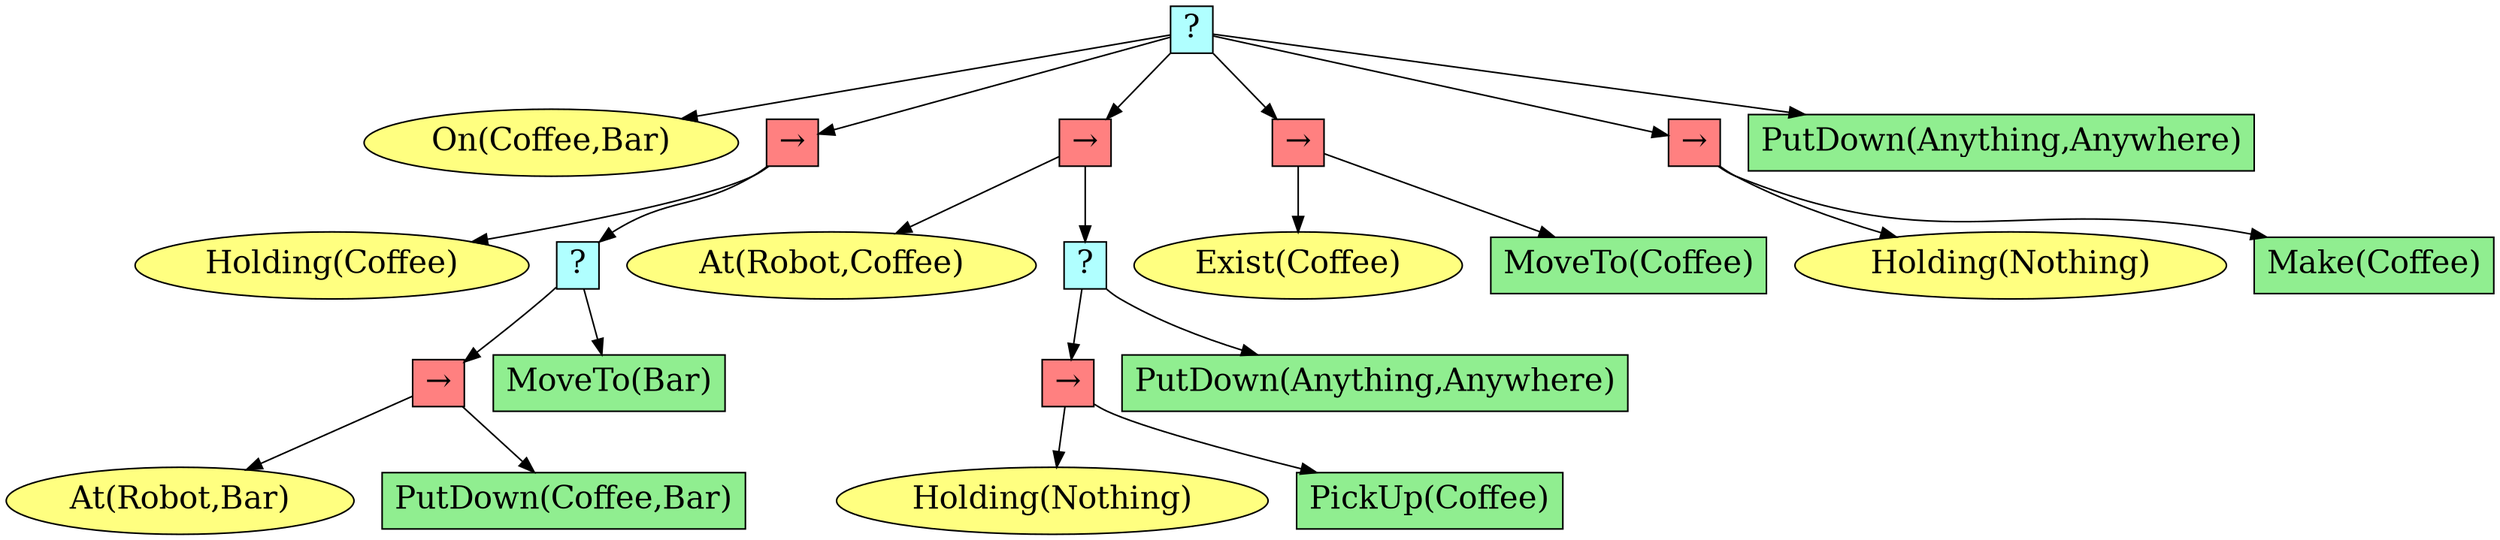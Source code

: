 digraph pastafarianism {
ordering=out;
graph [fontname="times-roman"];
node [fontname="times-roman"];
edge [fontname="times-roman"];
"22d96bbc-8512-4f16-aaa3-2e6004c5bd9c" [fillcolor="#B0FFFF", fontcolor=black, fontsize=20, height=0.01, label="?", shape=box, style=filled, width=0.01];
"beefe100-69d4-42c8-943e-7e6a44cf6dba" [fillcolor="#FFFF80", fontcolor=black, fontsize=20, label="On(Coffee,Bar)", shape=ellipse, style=filled];
"22d96bbc-8512-4f16-aaa3-2e6004c5bd9c" -> "beefe100-69d4-42c8-943e-7e6a44cf6dba";
"46e28392-6794-4550-b6e2-0e73ec120193" [fillcolor="#FF8080", fontcolor=black, fontsize=20, height=0.01, label="&rarr;", shape=box, style=filled, width=0.01];
"22d96bbc-8512-4f16-aaa3-2e6004c5bd9c" -> "46e28392-6794-4550-b6e2-0e73ec120193";
"0d7304bc-7515-400b-80e2-c01196ec55a2" [fillcolor="#FFFF80", fontcolor=black, fontsize=20, label="Holding(Coffee)", shape=ellipse, style=filled];
"46e28392-6794-4550-b6e2-0e73ec120193" -> "0d7304bc-7515-400b-80e2-c01196ec55a2";
"4829a7d0-0f74-4826-9d82-94e0503d0e38" [fillcolor="#B0FFFF", fontcolor=black, fontsize=20, height=0.01, label="?", shape=box, style=filled, width=0.01];
"46e28392-6794-4550-b6e2-0e73ec120193" -> "4829a7d0-0f74-4826-9d82-94e0503d0e38";
"93fb3deb-6e14-4cb7-b90b-d885e6be0af7" [fillcolor="#FF8080", fontcolor=black, fontsize=20, height=0.01, label="&rarr;", shape=box, style=filled, width=0.01];
"4829a7d0-0f74-4826-9d82-94e0503d0e38" -> "93fb3deb-6e14-4cb7-b90b-d885e6be0af7";
"9765c81a-a42e-469c-9617-28c7a2314e0f" [fillcolor="#FFFF80", fontcolor=black, fontsize=20, label="At(Robot,Bar)", shape=ellipse, style=filled];
"93fb3deb-6e14-4cb7-b90b-d885e6be0af7" -> "9765c81a-a42e-469c-9617-28c7a2314e0f";
"2aed0c9b-0584-4ecf-bddd-8a863f4c1b9d" [fillcolor=lightgreen, fontcolor=black, fontsize=20, label="PutDown(Coffee,Bar)", shape=box, style=filled];
"93fb3deb-6e14-4cb7-b90b-d885e6be0af7" -> "2aed0c9b-0584-4ecf-bddd-8a863f4c1b9d";
"38414809-7783-46fc-9b2b-4191032e7936" [fillcolor=lightgreen, fontcolor=black, fontsize=20, label="MoveTo(Bar)", shape=box, style=filled];
"4829a7d0-0f74-4826-9d82-94e0503d0e38" -> "38414809-7783-46fc-9b2b-4191032e7936";
"e2a0f9ad-dbfd-41dd-aaf3-f9ed9329116d" [fillcolor="#FF8080", fontcolor=black, fontsize=20, height=0.01, label="&rarr;", shape=box, style=filled, width=0.01];
"22d96bbc-8512-4f16-aaa3-2e6004c5bd9c" -> "e2a0f9ad-dbfd-41dd-aaf3-f9ed9329116d";
"7e87efb6-6091-413d-8b22-dd66ebe60767" [fillcolor="#FFFF80", fontcolor=black, fontsize=20, label="At(Robot,Coffee)", shape=ellipse, style=filled];
"e2a0f9ad-dbfd-41dd-aaf3-f9ed9329116d" -> "7e87efb6-6091-413d-8b22-dd66ebe60767";
"afa21845-cfa3-447a-ac96-a83cf1951a6b" [fillcolor="#B0FFFF", fontcolor=black, fontsize=20, height=0.01, label="?", shape=box, style=filled, width=0.01];
"e2a0f9ad-dbfd-41dd-aaf3-f9ed9329116d" -> "afa21845-cfa3-447a-ac96-a83cf1951a6b";
"9567c5fd-7666-4887-b871-5aa129200fbb" [fillcolor="#FF8080", fontcolor=black, fontsize=20, height=0.01, label="&rarr;", shape=box, style=filled, width=0.01];
"afa21845-cfa3-447a-ac96-a83cf1951a6b" -> "9567c5fd-7666-4887-b871-5aa129200fbb";
"31863371-28b9-441b-a0c0-80b0175ebc9d" [fillcolor="#FFFF80", fontcolor=black, fontsize=20, label="Holding(Nothing)", shape=ellipse, style=filled];
"9567c5fd-7666-4887-b871-5aa129200fbb" -> "31863371-28b9-441b-a0c0-80b0175ebc9d";
"c0da3640-d486-436b-836f-684d165e1870" [fillcolor=lightgreen, fontcolor=black, fontsize=20, label="PickUp(Coffee)", shape=box, style=filled];
"9567c5fd-7666-4887-b871-5aa129200fbb" -> "c0da3640-d486-436b-836f-684d165e1870";
"6781847e-5cc9-43aa-864a-15d6b1ea991e" [fillcolor=lightgreen, fontcolor=black, fontsize=20, label="PutDown(Anything,Anywhere)", shape=box, style=filled];
"afa21845-cfa3-447a-ac96-a83cf1951a6b" -> "6781847e-5cc9-43aa-864a-15d6b1ea991e";
"18fffbc9-1a98-40f8-a8ef-3a8f6564e041" [fillcolor="#FF8080", fontcolor=black, fontsize=20, height=0.01, label="&rarr;", shape=box, style=filled, width=0.01];
"22d96bbc-8512-4f16-aaa3-2e6004c5bd9c" -> "18fffbc9-1a98-40f8-a8ef-3a8f6564e041";
"17aa2547-5d2a-4100-b1cc-9e6795a0bed1" [fillcolor="#FFFF80", fontcolor=black, fontsize=20, label="Exist(Coffee)", shape=ellipse, style=filled];
"18fffbc9-1a98-40f8-a8ef-3a8f6564e041" -> "17aa2547-5d2a-4100-b1cc-9e6795a0bed1";
"7540b9ff-e074-459b-a197-a13019794d30" [fillcolor=lightgreen, fontcolor=black, fontsize=20, label="MoveTo(Coffee)", shape=box, style=filled];
"18fffbc9-1a98-40f8-a8ef-3a8f6564e041" -> "7540b9ff-e074-459b-a197-a13019794d30";
"16721d61-c6ad-455f-8c14-c628d04337fb" [fillcolor="#FF8080", fontcolor=black, fontsize=20, height=0.01, label="&rarr;", shape=box, style=filled, width=0.01];
"22d96bbc-8512-4f16-aaa3-2e6004c5bd9c" -> "16721d61-c6ad-455f-8c14-c628d04337fb";
"67a45deb-eea1-405c-b956-f27b4aba93a0" [fillcolor="#FFFF80", fontcolor=black, fontsize=20, label="Holding(Nothing)", shape=ellipse, style=filled];
"16721d61-c6ad-455f-8c14-c628d04337fb" -> "67a45deb-eea1-405c-b956-f27b4aba93a0";
"54a17c08-13b6-420a-bccb-ef411c9a6924" [fillcolor=lightgreen, fontcolor=black, fontsize=20, label="Make(Coffee)", shape=box, style=filled];
"16721d61-c6ad-455f-8c14-c628d04337fb" -> "54a17c08-13b6-420a-bccb-ef411c9a6924";
"13731b58-283a-4ec4-9f51-12f86a9f29ea" [fillcolor=lightgreen, fontcolor=black, fontsize=20, label="PutDown(Anything,Anywhere)", shape=box, style=filled];
"22d96bbc-8512-4f16-aaa3-2e6004c5bd9c" -> "13731b58-283a-4ec4-9f51-12f86a9f29ea";
}
